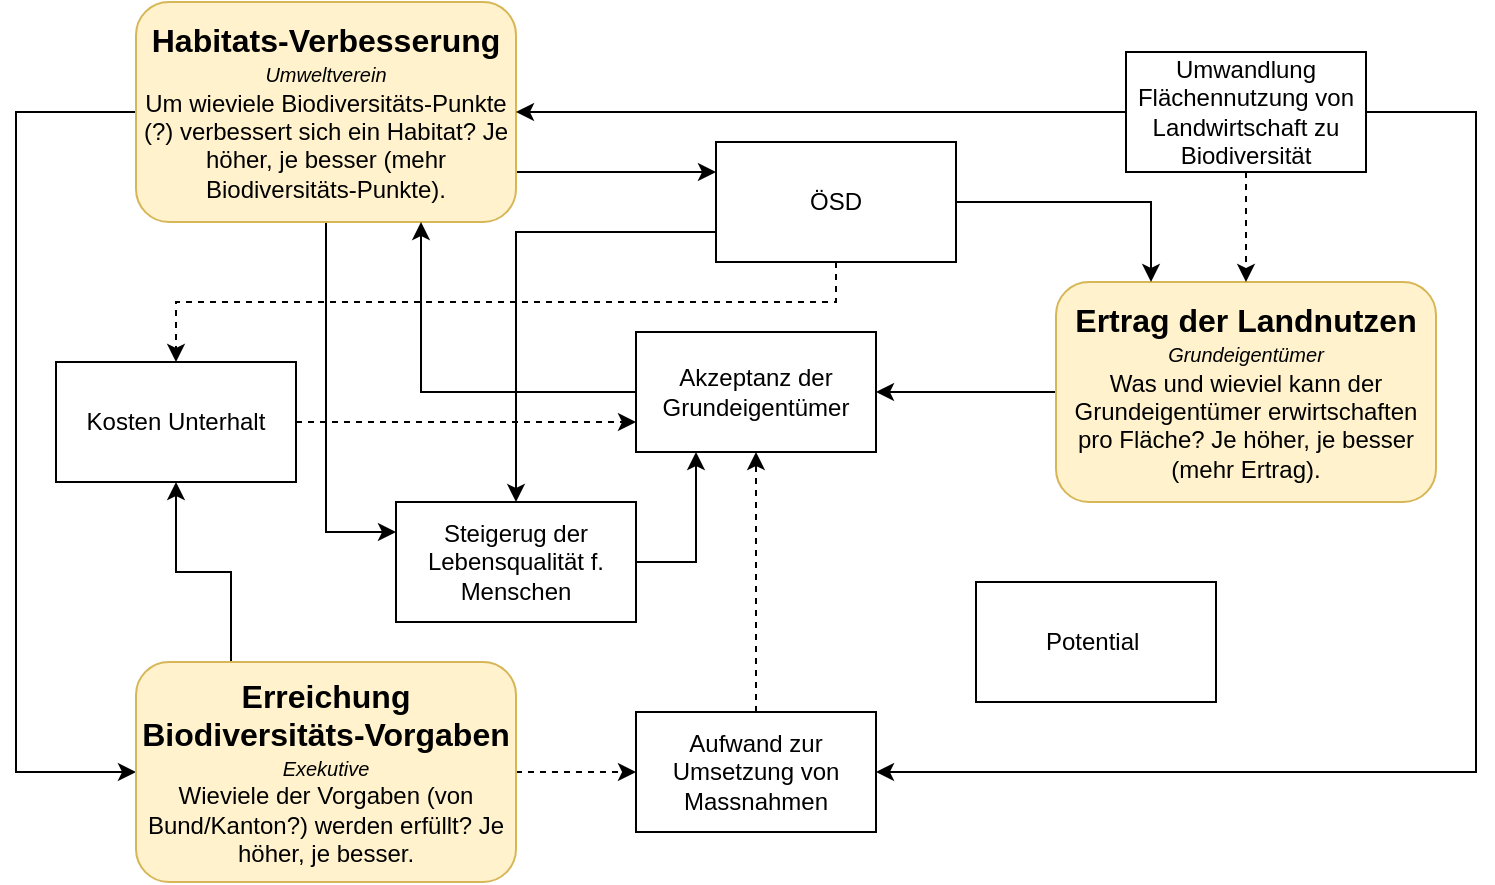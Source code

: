 <mxfile version="26.2.3">
  <diagram name="Page-1" id="kgKYdRAnwixixqKFMqlb">
    <mxGraphModel dx="788" dy="519" grid="1" gridSize="10" guides="1" tooltips="1" connect="1" arrows="1" fold="1" page="1" pageScale="1" pageWidth="850" pageHeight="1100" math="0" shadow="0">
      <root>
        <mxCell id="0" />
        <mxCell id="1" parent="0" />
        <mxCell id="MrkeKGCuMLqLnaOiC5iF-7" style="edgeStyle=orthogonalEdgeStyle;rounded=0;orthogonalLoop=1;jettySize=auto;html=1;entryX=1;entryY=0.5;entryDx=0;entryDy=0;" edge="1" parent="1" source="sEUJc0V9VYMRzwjmS536-1" target="MrkeKGCuMLqLnaOiC5iF-5">
          <mxGeometry relative="1" as="geometry" />
        </mxCell>
        <mxCell id="sEUJc0V9VYMRzwjmS536-1" value="&lt;b&gt;&lt;font style=&quot;font-size: 16px;&quot;&gt;Ertrag der Landnutzen&lt;/font&gt;&lt;/b&gt;&lt;div&gt;&lt;font size=&quot;1&quot;&gt;&lt;i&gt;Grundeigentümer&lt;/i&gt;&lt;/font&gt;&lt;br&gt;&lt;div&gt;Was und wieviel kann der Grundeigentümer erwirtschaften pro Fläche? Je höher, je besser (mehr Ertrag).&lt;/div&gt;&lt;/div&gt;" style="rounded=1;whiteSpace=wrap;html=1;fillColor=#fff2cc;strokeColor=#d6b656;" parent="1" vertex="1">
          <mxGeometry x="560" y="210" width="190" height="110" as="geometry" />
        </mxCell>
        <mxCell id="nLU-GLhrh0NxpJ9PCiuH-1" style="edgeStyle=orthogonalEdgeStyle;rounded=0;orthogonalLoop=1;jettySize=auto;html=1;entryX=0;entryY=0.5;entryDx=0;entryDy=0;" parent="1" source="sEUJc0V9VYMRzwjmS536-2" target="sEUJc0V9VYMRzwjmS536-3" edge="1">
          <mxGeometry relative="1" as="geometry">
            <Array as="points">
              <mxPoint x="40" y="125" />
              <mxPoint x="40" y="455" />
            </Array>
          </mxGeometry>
        </mxCell>
        <mxCell id="MrkeKGCuMLqLnaOiC5iF-15" style="edgeStyle=orthogonalEdgeStyle;rounded=0;orthogonalLoop=1;jettySize=auto;html=1;entryX=0;entryY=0.25;entryDx=0;entryDy=0;exitX=0.992;exitY=0.836;exitDx=0;exitDy=0;exitPerimeter=0;" edge="1" parent="1" source="sEUJc0V9VYMRzwjmS536-2" target="MrkeKGCuMLqLnaOiC5iF-12">
          <mxGeometry relative="1" as="geometry">
            <Array as="points">
              <mxPoint x="289" y="155" />
            </Array>
          </mxGeometry>
        </mxCell>
        <mxCell id="MrkeKGCuMLqLnaOiC5iF-21" style="edgeStyle=orthogonalEdgeStyle;rounded=0;orthogonalLoop=1;jettySize=auto;html=1;entryX=0;entryY=0.25;entryDx=0;entryDy=0;" edge="1" parent="1" source="sEUJc0V9VYMRzwjmS536-2" target="MrkeKGCuMLqLnaOiC5iF-20">
          <mxGeometry relative="1" as="geometry">
            <Array as="points">
              <mxPoint x="195" y="335" />
            </Array>
          </mxGeometry>
        </mxCell>
        <mxCell id="sEUJc0V9VYMRzwjmS536-2" value="&lt;b&gt;&lt;font style=&quot;font-size: 16px;&quot;&gt;Habitats-Verbesserung&lt;/font&gt;&lt;/b&gt;&lt;div&gt;&lt;font size=&quot;1&quot;&gt;&lt;i&gt;Umweltverein&lt;/i&gt;&lt;/font&gt;&lt;br&gt;&lt;div&gt;Um wieviele Biodiversitäts-Punkte (?) verbessert sich ein Habitat? Je höher, je besser (mehr Biodiversitäts-Punkte).&lt;/div&gt;&lt;/div&gt;" style="rounded=1;whiteSpace=wrap;html=1;fillColor=#fff2cc;strokeColor=#d6b656;" parent="1" vertex="1">
          <mxGeometry x="100" y="70" width="190" height="110" as="geometry" />
        </mxCell>
        <mxCell id="MrkeKGCuMLqLnaOiC5iF-10" style="edgeStyle=orthogonalEdgeStyle;rounded=0;orthogonalLoop=1;jettySize=auto;html=1;entryX=0;entryY=0.5;entryDx=0;entryDy=0;dashed=1;" edge="1" parent="1" source="sEUJc0V9VYMRzwjmS536-3" target="MrkeKGCuMLqLnaOiC5iF-8">
          <mxGeometry relative="1" as="geometry" />
        </mxCell>
        <mxCell id="MrkeKGCuMLqLnaOiC5iF-17" style="edgeStyle=orthogonalEdgeStyle;rounded=0;orthogonalLoop=1;jettySize=auto;html=1;entryX=0.5;entryY=1;entryDx=0;entryDy=0;exitX=0.25;exitY=0;exitDx=0;exitDy=0;" edge="1" parent="1" source="sEUJc0V9VYMRzwjmS536-3" target="MrkeKGCuMLqLnaOiC5iF-16">
          <mxGeometry relative="1" as="geometry" />
        </mxCell>
        <mxCell id="sEUJc0V9VYMRzwjmS536-3" value="&lt;b&gt;&lt;font style=&quot;font-size: 16px;&quot;&gt;Erreichung Biodiversitäts-Vorgaben&lt;/font&gt;&lt;/b&gt;&lt;div&gt;&lt;font size=&quot;1&quot;&gt;&lt;i&gt;Exekutive&lt;/i&gt;&lt;/font&gt;&lt;br&gt;&lt;div&gt;Wieviele der Vorgaben (von Bund/Kanton?) werden erfüllt? Je höher, je besser.&lt;/div&gt;&lt;/div&gt;" style="rounded=1;whiteSpace=wrap;html=1;fillColor=#fff2cc;strokeColor=#d6b656;" parent="1" vertex="1">
          <mxGeometry x="100" y="400" width="190" height="110" as="geometry" />
        </mxCell>
        <mxCell id="MrkeKGCuMLqLnaOiC5iF-2" style="edgeStyle=orthogonalEdgeStyle;rounded=0;orthogonalLoop=1;jettySize=auto;html=1;entryX=1;entryY=0.5;entryDx=0;entryDy=0;" edge="1" parent="1" source="MrkeKGCuMLqLnaOiC5iF-1" target="sEUJc0V9VYMRzwjmS536-2">
          <mxGeometry relative="1" as="geometry" />
        </mxCell>
        <mxCell id="MrkeKGCuMLqLnaOiC5iF-3" style="edgeStyle=orthogonalEdgeStyle;rounded=0;orthogonalLoop=1;jettySize=auto;html=1;entryX=0.5;entryY=0;entryDx=0;entryDy=0;dashed=1;" edge="1" parent="1" source="MrkeKGCuMLqLnaOiC5iF-1" target="sEUJc0V9VYMRzwjmS536-1">
          <mxGeometry relative="1" as="geometry" />
        </mxCell>
        <mxCell id="MrkeKGCuMLqLnaOiC5iF-11" style="edgeStyle=orthogonalEdgeStyle;rounded=0;orthogonalLoop=1;jettySize=auto;html=1;entryX=1;entryY=0.5;entryDx=0;entryDy=0;exitX=1;exitY=0.5;exitDx=0;exitDy=0;" edge="1" parent="1" source="MrkeKGCuMLqLnaOiC5iF-1" target="MrkeKGCuMLqLnaOiC5iF-8">
          <mxGeometry relative="1" as="geometry">
            <Array as="points">
              <mxPoint x="770" y="125" />
              <mxPoint x="770" y="455" />
            </Array>
          </mxGeometry>
        </mxCell>
        <mxCell id="MrkeKGCuMLqLnaOiC5iF-1" value="Umwandlung Flächennutzung von Landwirtschaft zu Biodiversität" style="rounded=0;whiteSpace=wrap;html=1;" vertex="1" parent="1">
          <mxGeometry x="595" y="95" width="120" height="60" as="geometry" />
        </mxCell>
        <mxCell id="MrkeKGCuMLqLnaOiC5iF-6" style="edgeStyle=orthogonalEdgeStyle;rounded=0;orthogonalLoop=1;jettySize=auto;html=1;entryX=0.75;entryY=1;entryDx=0;entryDy=0;" edge="1" parent="1" source="MrkeKGCuMLqLnaOiC5iF-5" target="sEUJc0V9VYMRzwjmS536-2">
          <mxGeometry relative="1" as="geometry">
            <mxPoint x="380" y="330" as="targetPoint" />
          </mxGeometry>
        </mxCell>
        <mxCell id="MrkeKGCuMLqLnaOiC5iF-5" value="Akzeptanz der Grundeigentümer" style="rounded=0;whiteSpace=wrap;html=1;" vertex="1" parent="1">
          <mxGeometry x="350" y="235" width="120" height="60" as="geometry" />
        </mxCell>
        <mxCell id="MrkeKGCuMLqLnaOiC5iF-9" style="edgeStyle=orthogonalEdgeStyle;rounded=0;orthogonalLoop=1;jettySize=auto;html=1;entryX=0.5;entryY=1;entryDx=0;entryDy=0;dashed=1;" edge="1" parent="1" source="MrkeKGCuMLqLnaOiC5iF-8" target="MrkeKGCuMLqLnaOiC5iF-5">
          <mxGeometry relative="1" as="geometry" />
        </mxCell>
        <mxCell id="MrkeKGCuMLqLnaOiC5iF-8" value="Aufwand zur Umsetzung von Massnahmen" style="rounded=0;whiteSpace=wrap;html=1;" vertex="1" parent="1">
          <mxGeometry x="350" y="425" width="120" height="60" as="geometry" />
        </mxCell>
        <mxCell id="MrkeKGCuMLqLnaOiC5iF-13" style="edgeStyle=orthogonalEdgeStyle;rounded=0;orthogonalLoop=1;jettySize=auto;html=1;entryX=0.25;entryY=0;entryDx=0;entryDy=0;" edge="1" parent="1" source="MrkeKGCuMLqLnaOiC5iF-12" target="sEUJc0V9VYMRzwjmS536-1">
          <mxGeometry relative="1" as="geometry" />
        </mxCell>
        <mxCell id="MrkeKGCuMLqLnaOiC5iF-19" style="edgeStyle=orthogonalEdgeStyle;rounded=0;orthogonalLoop=1;jettySize=auto;html=1;entryX=0.5;entryY=0;entryDx=0;entryDy=0;dashed=1;" edge="1" parent="1" source="MrkeKGCuMLqLnaOiC5iF-12" target="MrkeKGCuMLqLnaOiC5iF-16">
          <mxGeometry relative="1" as="geometry">
            <Array as="points">
              <mxPoint x="450" y="220" />
              <mxPoint x="120" y="220" />
            </Array>
          </mxGeometry>
        </mxCell>
        <mxCell id="MrkeKGCuMLqLnaOiC5iF-23" style="edgeStyle=orthogonalEdgeStyle;rounded=0;orthogonalLoop=1;jettySize=auto;html=1;entryX=0.5;entryY=0;entryDx=0;entryDy=0;exitX=0;exitY=0.75;exitDx=0;exitDy=0;" edge="1" parent="1" source="MrkeKGCuMLqLnaOiC5iF-12" target="MrkeKGCuMLqLnaOiC5iF-20">
          <mxGeometry relative="1" as="geometry" />
        </mxCell>
        <mxCell id="MrkeKGCuMLqLnaOiC5iF-12" value="ÖSD" style="rounded=0;whiteSpace=wrap;html=1;" vertex="1" parent="1">
          <mxGeometry x="390" y="140" width="120" height="60" as="geometry" />
        </mxCell>
        <mxCell id="MrkeKGCuMLqLnaOiC5iF-18" style="edgeStyle=orthogonalEdgeStyle;rounded=0;orthogonalLoop=1;jettySize=auto;html=1;entryX=0;entryY=0.75;entryDx=0;entryDy=0;dashed=1;" edge="1" parent="1" source="MrkeKGCuMLqLnaOiC5iF-16" target="MrkeKGCuMLqLnaOiC5iF-5">
          <mxGeometry relative="1" as="geometry" />
        </mxCell>
        <mxCell id="MrkeKGCuMLqLnaOiC5iF-16" value="Kosten Unterhalt" style="rounded=0;whiteSpace=wrap;html=1;" vertex="1" parent="1">
          <mxGeometry x="60" y="250" width="120" height="60" as="geometry" />
        </mxCell>
        <mxCell id="MrkeKGCuMLqLnaOiC5iF-22" style="edgeStyle=orthogonalEdgeStyle;rounded=0;orthogonalLoop=1;jettySize=auto;html=1;entryX=0.25;entryY=1;entryDx=0;entryDy=0;exitX=1;exitY=0.5;exitDx=0;exitDy=0;" edge="1" parent="1" source="MrkeKGCuMLqLnaOiC5iF-20" target="MrkeKGCuMLqLnaOiC5iF-5">
          <mxGeometry relative="1" as="geometry" />
        </mxCell>
        <mxCell id="MrkeKGCuMLqLnaOiC5iF-20" value="Steigerug der Lebensqualität f. Menschen" style="rounded=0;whiteSpace=wrap;html=1;" vertex="1" parent="1">
          <mxGeometry x="230" y="320" width="120" height="60" as="geometry" />
        </mxCell>
        <mxCell id="MrkeKGCuMLqLnaOiC5iF-24" value="Potential&amp;nbsp;" style="rounded=0;whiteSpace=wrap;html=1;" vertex="1" parent="1">
          <mxGeometry x="520" y="360" width="120" height="60" as="geometry" />
        </mxCell>
      </root>
    </mxGraphModel>
  </diagram>
</mxfile>
